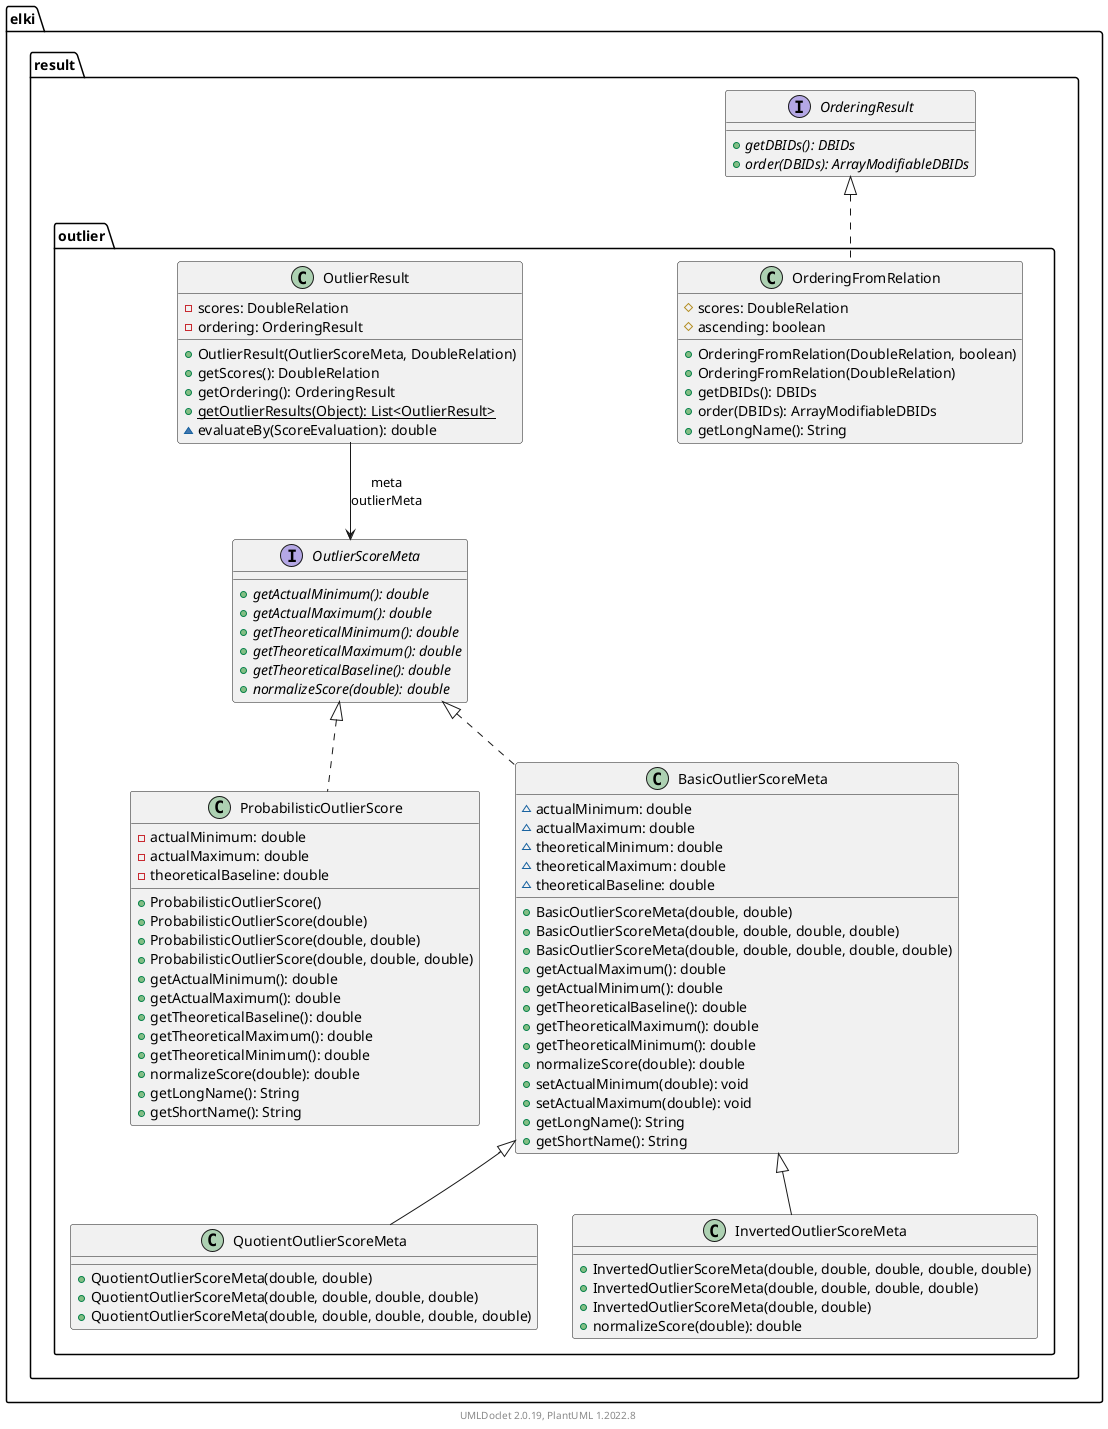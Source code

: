 @startuml
    remove .*\.(Instance|Par|Parameterizer|Factory)$
    namespace elki.result.outlier {

        class OrderingFromRelation [[OrderingFromRelation.html]] {
            #scores: DoubleRelation
            #ascending: boolean
            +OrderingFromRelation(DoubleRelation, boolean)
            +OrderingFromRelation(DoubleRelation)
            +getDBIDs(): DBIDs
            +order(DBIDs): ArrayModifiableDBIDs
            +getLongName(): String
        }

        class OutlierResult [[OutlierResult.html]] {
            -scores: DoubleRelation
            -ordering: OrderingResult
            +OutlierResult(OutlierScoreMeta, DoubleRelation)
            +getScores(): DoubleRelation
            +getOrdering(): OrderingResult
            {static} +getOutlierResults(Object): List<OutlierResult>
            ~evaluateBy(ScoreEvaluation): double
        }

        class QuotientOutlierScoreMeta [[QuotientOutlierScoreMeta.html]] {
            +QuotientOutlierScoreMeta(double, double)
            +QuotientOutlierScoreMeta(double, double, double, double)
            +QuotientOutlierScoreMeta(double, double, double, double, double)
        }

        interface OutlierScoreMeta [[OutlierScoreMeta.html]] {
            {abstract} +getActualMinimum(): double
            {abstract} +getActualMaximum(): double
            {abstract} +getTheoreticalMinimum(): double
            {abstract} +getTheoreticalMaximum(): double
            {abstract} +getTheoreticalBaseline(): double
            {abstract} +normalizeScore(double): double
        }

        class ProbabilisticOutlierScore [[ProbabilisticOutlierScore.html]] {
            -actualMinimum: double
            -actualMaximum: double
            -theoreticalBaseline: double
            +ProbabilisticOutlierScore()
            +ProbabilisticOutlierScore(double)
            +ProbabilisticOutlierScore(double, double)
            +ProbabilisticOutlierScore(double, double, double)
            +getActualMinimum(): double
            +getActualMaximum(): double
            +getTheoreticalBaseline(): double
            +getTheoreticalMaximum(): double
            +getTheoreticalMinimum(): double
            +normalizeScore(double): double
            +getLongName(): String
            +getShortName(): String
        }

        class InvertedOutlierScoreMeta [[InvertedOutlierScoreMeta.html]] {
            +InvertedOutlierScoreMeta(double, double, double, double, double)
            +InvertedOutlierScoreMeta(double, double, double, double)
            +InvertedOutlierScoreMeta(double, double)
            +normalizeScore(double): double
        }

        class BasicOutlierScoreMeta [[BasicOutlierScoreMeta.html]] {
            ~actualMinimum: double
            ~actualMaximum: double
            ~theoreticalMinimum: double
            ~theoreticalMaximum: double
            ~theoreticalBaseline: double
            +BasicOutlierScoreMeta(double, double)
            +BasicOutlierScoreMeta(double, double, double, double)
            +BasicOutlierScoreMeta(double, double, double, double, double)
            +getActualMaximum(): double
            +getActualMinimum(): double
            +getTheoreticalBaseline(): double
            +getTheoreticalMaximum(): double
            +getTheoreticalMinimum(): double
            +normalizeScore(double): double
            +setActualMinimum(double): void
            +setActualMaximum(double): void
            +getLongName(): String
            +getShortName(): String
        }

        elki.result.OrderingResult <|.. OrderingFromRelation
        OutlierResult --> OutlierScoreMeta: meta\noutlierMeta
        BasicOutlierScoreMeta <|-- QuotientOutlierScoreMeta
        OutlierScoreMeta <|.. ProbabilisticOutlierScore
        BasicOutlierScoreMeta <|-- InvertedOutlierScoreMeta
        OutlierScoreMeta <|.. BasicOutlierScoreMeta
    }

    namespace elki.result {
        interface OrderingResult [[../OrderingResult.html]] {
            {abstract} +getDBIDs(): DBIDs
            {abstract} +order(DBIDs): ArrayModifiableDBIDs
        }
    }

    center footer UMLDoclet 2.0.19, PlantUML 1.2022.8
@enduml
